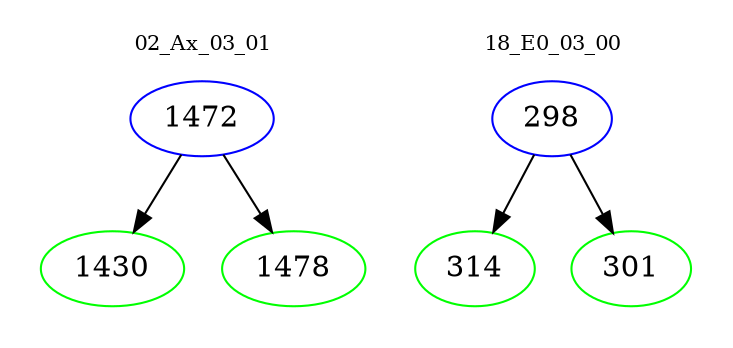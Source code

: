 digraph{
subgraph cluster_0 {
color = white
label = "02_Ax_03_01";
fontsize=10;
T0_1472 [label="1472", color="blue"]
T0_1472 -> T0_1430 [color="black"]
T0_1430 [label="1430", color="green"]
T0_1472 -> T0_1478 [color="black"]
T0_1478 [label="1478", color="green"]
}
subgraph cluster_1 {
color = white
label = "18_E0_03_00";
fontsize=10;
T1_298 [label="298", color="blue"]
T1_298 -> T1_314 [color="black"]
T1_314 [label="314", color="green"]
T1_298 -> T1_301 [color="black"]
T1_301 [label="301", color="green"]
}
}

